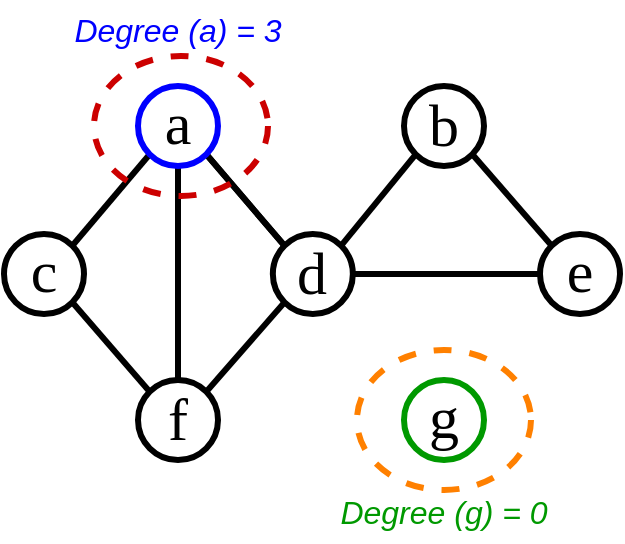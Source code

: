 <mxfile version="20.3.0" type="device"><diagram id="tnpmAse3wfGcbaP7wo5v" name="Page-1"><mxGraphModel dx="1298" dy="900" grid="1" gridSize="10" guides="1" tooltips="1" connect="1" arrows="1" fold="1" page="1" pageScale="1" pageWidth="850" pageHeight="1100" math="0" shadow="0"><root><mxCell id="0"/><mxCell id="1" parent="0"/><mxCell id="belTL-oiPozUzfnFfFzC-4" value="" style="group" vertex="1" connectable="0" parent="1"><mxGeometry x="40" y="14" width="308" height="271" as="geometry"/></mxCell><mxCell id="belTL-oiPozUzfnFfFzC-2" value="" style="ellipse;whiteSpace=wrap;html=1;fillColor=none;strokeWidth=3;dashed=1;strokeColor=#FF8000;container=0;" vertex="1" parent="belTL-oiPozUzfnFfFzC-4"><mxGeometry x="176.5" y="175" width="87" height="70" as="geometry"/></mxCell><mxCell id="N9lSf95S_p1fI-2ic_bn-2" value="g" style="ellipse;whiteSpace=wrap;html=1;aspect=fixed;strokeWidth=3;fontFamily=Times New Roman;fontSize=30;spacing=0;spacingTop=-5;container=0;strokeColor=#009900;" parent="belTL-oiPozUzfnFfFzC-4" vertex="1"><mxGeometry x="200" y="190" width="40" height="40" as="geometry"/></mxCell><mxCell id="N9lSf95S_p1fI-2ic_bn-3" value="f" style="ellipse;whiteSpace=wrap;html=1;aspect=fixed;strokeWidth=3;fontFamily=Times New Roman;fontSize=30;spacing=0;spacingTop=-2;container=0;strokeColor=#000000;" parent="belTL-oiPozUzfnFfFzC-4" vertex="1"><mxGeometry x="67" y="190" width="40" height="40" as="geometry"/></mxCell><mxCell id="N9lSf95S_p1fI-2ic_bn-4" value="e" style="ellipse;whiteSpace=wrap;html=1;aspect=fixed;strokeWidth=3;fontFamily=Times New Roman;fontSize=30;spacing=0;spacingTop=-5;container=0;" parent="belTL-oiPozUzfnFfFzC-4" vertex="1"><mxGeometry x="268" y="117" width="40" height="40" as="geometry"/></mxCell><mxCell id="N9lSf95S_p1fI-2ic_bn-5" style="edgeStyle=none;rounded=0;orthogonalLoop=1;jettySize=auto;html=1;exitX=1;exitY=0.5;exitDx=0;exitDy=0;entryX=0;entryY=0.5;entryDx=0;entryDy=0;strokeWidth=3;endArrow=none;endFill=0;" parent="belTL-oiPozUzfnFfFzC-4" source="N9lSf95S_p1fI-2ic_bn-6" target="N9lSf95S_p1fI-2ic_bn-4" edge="1"><mxGeometry relative="1" as="geometry"/></mxCell><mxCell id="N9lSf95S_p1fI-2ic_bn-6" value="d" style="ellipse;whiteSpace=wrap;html=1;aspect=fixed;strokeWidth=3;fontFamily=Times New Roman;fontSize=30;spacing=0;spacingTop=-2;container=0;strokeColor=#000000;" parent="belTL-oiPozUzfnFfFzC-4" vertex="1"><mxGeometry x="134.42" y="117" width="40" height="40" as="geometry"/></mxCell><mxCell id="N9lSf95S_p1fI-2ic_bn-7" style="edgeStyle=none;rounded=0;orthogonalLoop=1;jettySize=auto;html=1;exitX=1;exitY=0;exitDx=0;exitDy=0;entryX=0;entryY=1;entryDx=0;entryDy=0;strokeWidth=3;endArrow=none;endFill=0;strokeColor=#000000;" parent="belTL-oiPozUzfnFfFzC-4" source="N9lSf95S_p1fI-2ic_bn-3" target="N9lSf95S_p1fI-2ic_bn-6" edge="1"><mxGeometry relative="1" as="geometry"/></mxCell><mxCell id="N9lSf95S_p1fI-2ic_bn-8" style="edgeStyle=none;rounded=0;orthogonalLoop=1;jettySize=auto;html=1;exitX=1;exitY=1;exitDx=0;exitDy=0;entryX=0;entryY=0;entryDx=0;entryDy=0;strokeWidth=3;endArrow=none;endFill=0;" parent="belTL-oiPozUzfnFfFzC-4" source="N9lSf95S_p1fI-2ic_bn-9" target="N9lSf95S_p1fI-2ic_bn-3" edge="1"><mxGeometry relative="1" as="geometry"/></mxCell><mxCell id="N9lSf95S_p1fI-2ic_bn-9" value="c" style="ellipse;whiteSpace=wrap;html=1;aspect=fixed;strokeWidth=3;fontFamily=Times New Roman;fontSize=30;spacing=0;spacingTop=-5;container=0;" parent="belTL-oiPozUzfnFfFzC-4" vertex="1"><mxGeometry y="117" width="40" height="40" as="geometry"/></mxCell><mxCell id="N9lSf95S_p1fI-2ic_bn-10" style="edgeStyle=none;rounded=0;orthogonalLoop=1;jettySize=auto;html=1;exitX=0;exitY=1;exitDx=0;exitDy=0;entryX=1;entryY=0;entryDx=0;entryDy=0;strokeWidth=3;endArrow=none;endFill=0;" parent="belTL-oiPozUzfnFfFzC-4" source="N9lSf95S_p1fI-2ic_bn-12" target="N9lSf95S_p1fI-2ic_bn-6" edge="1"><mxGeometry relative="1" as="geometry"/></mxCell><mxCell id="N9lSf95S_p1fI-2ic_bn-11" style="edgeStyle=none;rounded=0;orthogonalLoop=1;jettySize=auto;html=1;exitX=1;exitY=1;exitDx=0;exitDy=0;entryX=0;entryY=0;entryDx=0;entryDy=0;strokeWidth=3;endArrow=none;endFill=0;" parent="belTL-oiPozUzfnFfFzC-4" source="N9lSf95S_p1fI-2ic_bn-12" target="N9lSf95S_p1fI-2ic_bn-4" edge="1"><mxGeometry relative="1" as="geometry"/></mxCell><mxCell id="N9lSf95S_p1fI-2ic_bn-12" value="b" style="ellipse;whiteSpace=wrap;html=1;aspect=fixed;strokeWidth=3;fontFamily=Times New Roman;fontSize=30;spacing=0;spacingTop=-2;container=0;" parent="belTL-oiPozUzfnFfFzC-4" vertex="1"><mxGeometry x="200" y="43" width="40" height="40" as="geometry"/></mxCell><mxCell id="N9lSf95S_p1fI-2ic_bn-13" style="rounded=0;orthogonalLoop=1;jettySize=auto;html=1;exitX=0;exitY=1;exitDx=0;exitDy=0;entryX=1;entryY=0;entryDx=0;entryDy=0;strokeWidth=3;endArrow=none;endFill=0;" parent="belTL-oiPozUzfnFfFzC-4" source="N9lSf95S_p1fI-2ic_bn-17" target="N9lSf95S_p1fI-2ic_bn-9" edge="1"><mxGeometry relative="1" as="geometry"/></mxCell><mxCell id="N9lSf95S_p1fI-2ic_bn-14" style="edgeStyle=none;rounded=0;orthogonalLoop=1;jettySize=auto;html=1;exitX=1;exitY=1;exitDx=0;exitDy=0;entryX=0;entryY=0;entryDx=0;entryDy=0;strokeWidth=3;endArrow=none;endFill=0;" parent="belTL-oiPozUzfnFfFzC-4" source="N9lSf95S_p1fI-2ic_bn-17" target="N9lSf95S_p1fI-2ic_bn-6" edge="1"><mxGeometry relative="1" as="geometry"/></mxCell><mxCell id="N9lSf95S_p1fI-2ic_bn-15" style="edgeStyle=none;rounded=0;orthogonalLoop=1;jettySize=auto;html=1;exitX=0.5;exitY=1;exitDx=0;exitDy=0;entryX=0.5;entryY=0;entryDx=0;entryDy=0;strokeWidth=3;endArrow=none;endFill=0;strokeColor=#000000;" parent="belTL-oiPozUzfnFfFzC-4" source="N9lSf95S_p1fI-2ic_bn-17" target="N9lSf95S_p1fI-2ic_bn-3" edge="1"><mxGeometry relative="1" as="geometry"/></mxCell><mxCell id="N9lSf95S_p1fI-2ic_bn-16" style="edgeStyle=none;rounded=0;orthogonalLoop=1;jettySize=auto;html=1;exitX=1;exitY=1;exitDx=0;exitDy=0;entryX=0;entryY=0;entryDx=0;entryDy=0;strokeWidth=3;endArrow=none;endFill=0;strokeColor=#000000;" parent="belTL-oiPozUzfnFfFzC-4" source="N9lSf95S_p1fI-2ic_bn-17" target="N9lSf95S_p1fI-2ic_bn-6" edge="1"><mxGeometry relative="1" as="geometry"/></mxCell><mxCell id="N9lSf95S_p1fI-2ic_bn-17" value="a" style="ellipse;whiteSpace=wrap;html=1;aspect=fixed;strokeWidth=3;fontFamily=Times New Roman;fontSize=30;spacing=0;labelPosition=center;verticalLabelPosition=middle;align=center;verticalAlign=middle;spacingTop=-5;container=0;strokeColor=#0000FF;" parent="belTL-oiPozUzfnFfFzC-4" vertex="1"><mxGeometry x="67" y="43" width="40" height="40" as="geometry"/></mxCell><mxCell id="V02_BM3MVPJ_1k0CNJUl-3" value="&lt;font style=&quot;font-size: 16px;&quot;&gt;&lt;i&gt;&lt;font color=&quot;#0000ff&quot;&gt;Degree (a) = 3&lt;/font&gt;&lt;/i&gt;&lt;/font&gt;" style="text;html=1;strokeColor=none;fillColor=none;align=center;verticalAlign=middle;whiteSpace=wrap;rounded=0;dashed=1;strokeWidth=3;container=0;" parent="belTL-oiPozUzfnFfFzC-4" vertex="1"><mxGeometry x="32" width="110" height="30" as="geometry"/></mxCell><mxCell id="V02_BM3MVPJ_1k0CNJUl-2" value="" style="ellipse;whiteSpace=wrap;html=1;fillColor=none;strokeWidth=3;dashed=1;strokeColor=#CC0000;container=0;" parent="belTL-oiPozUzfnFfFzC-4" vertex="1"><mxGeometry x="45" y="28" width="87" height="70" as="geometry"/></mxCell><mxCell id="belTL-oiPozUzfnFfFzC-3" value="&lt;font color=&quot;#009900&quot; style=&quot;font-size: 16px;&quot;&gt;&lt;i&gt;Degree (g) = 0&lt;/i&gt;&lt;/font&gt;" style="text;html=1;strokeColor=none;fillColor=none;align=center;verticalAlign=middle;whiteSpace=wrap;rounded=0;dashed=1;strokeWidth=3;container=0;" vertex="1" parent="belTL-oiPozUzfnFfFzC-4"><mxGeometry x="165" y="241" width="110" height="30" as="geometry"/></mxCell></root></mxGraphModel></diagram></mxfile>